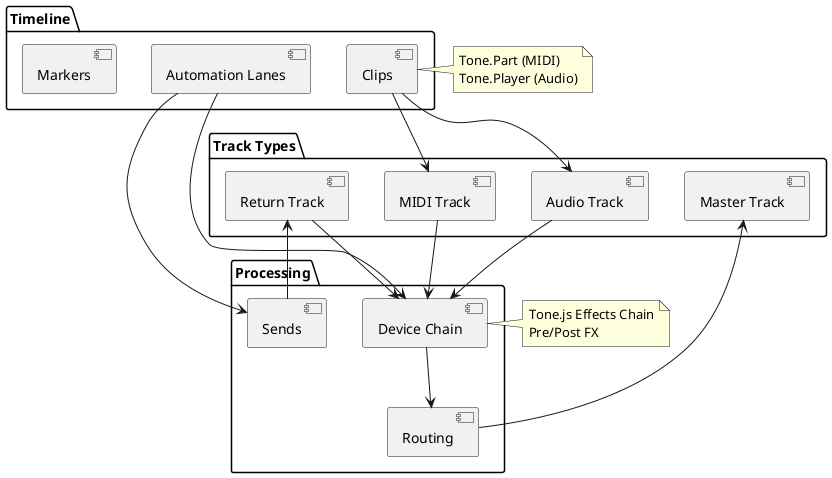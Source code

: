 @startuml Timeline Structure

package "Timeline" {
  [Clips]
  [Automation Lanes]
  [Markers]
}

package "Track Types" {
  [Audio Track]
  [MIDI Track]
  [Return Track]
  [Master Track]
}

package "Processing" {
  [Device Chain]
  [Sends]
  [Routing]
}

[Clips] --> [Audio Track]
[Clips] --> [MIDI Track]
[Automation Lanes] --> [Device Chain]
[Automation Lanes] --> [Sends]

[Audio Track] --> [Device Chain]
[MIDI Track] --> [Device Chain]
[Return Track] --> [Device Chain]

[Device Chain] --> [Routing]
[Sends] --> [Return Track]
[Routing] --> [Master Track]

note right of [Device Chain]
  Tone.js Effects Chain
  Pre/Post FX
end note

note right of [Clips]
  Tone.Part (MIDI)
  Tone.Player (Audio)
end note

@enduml
